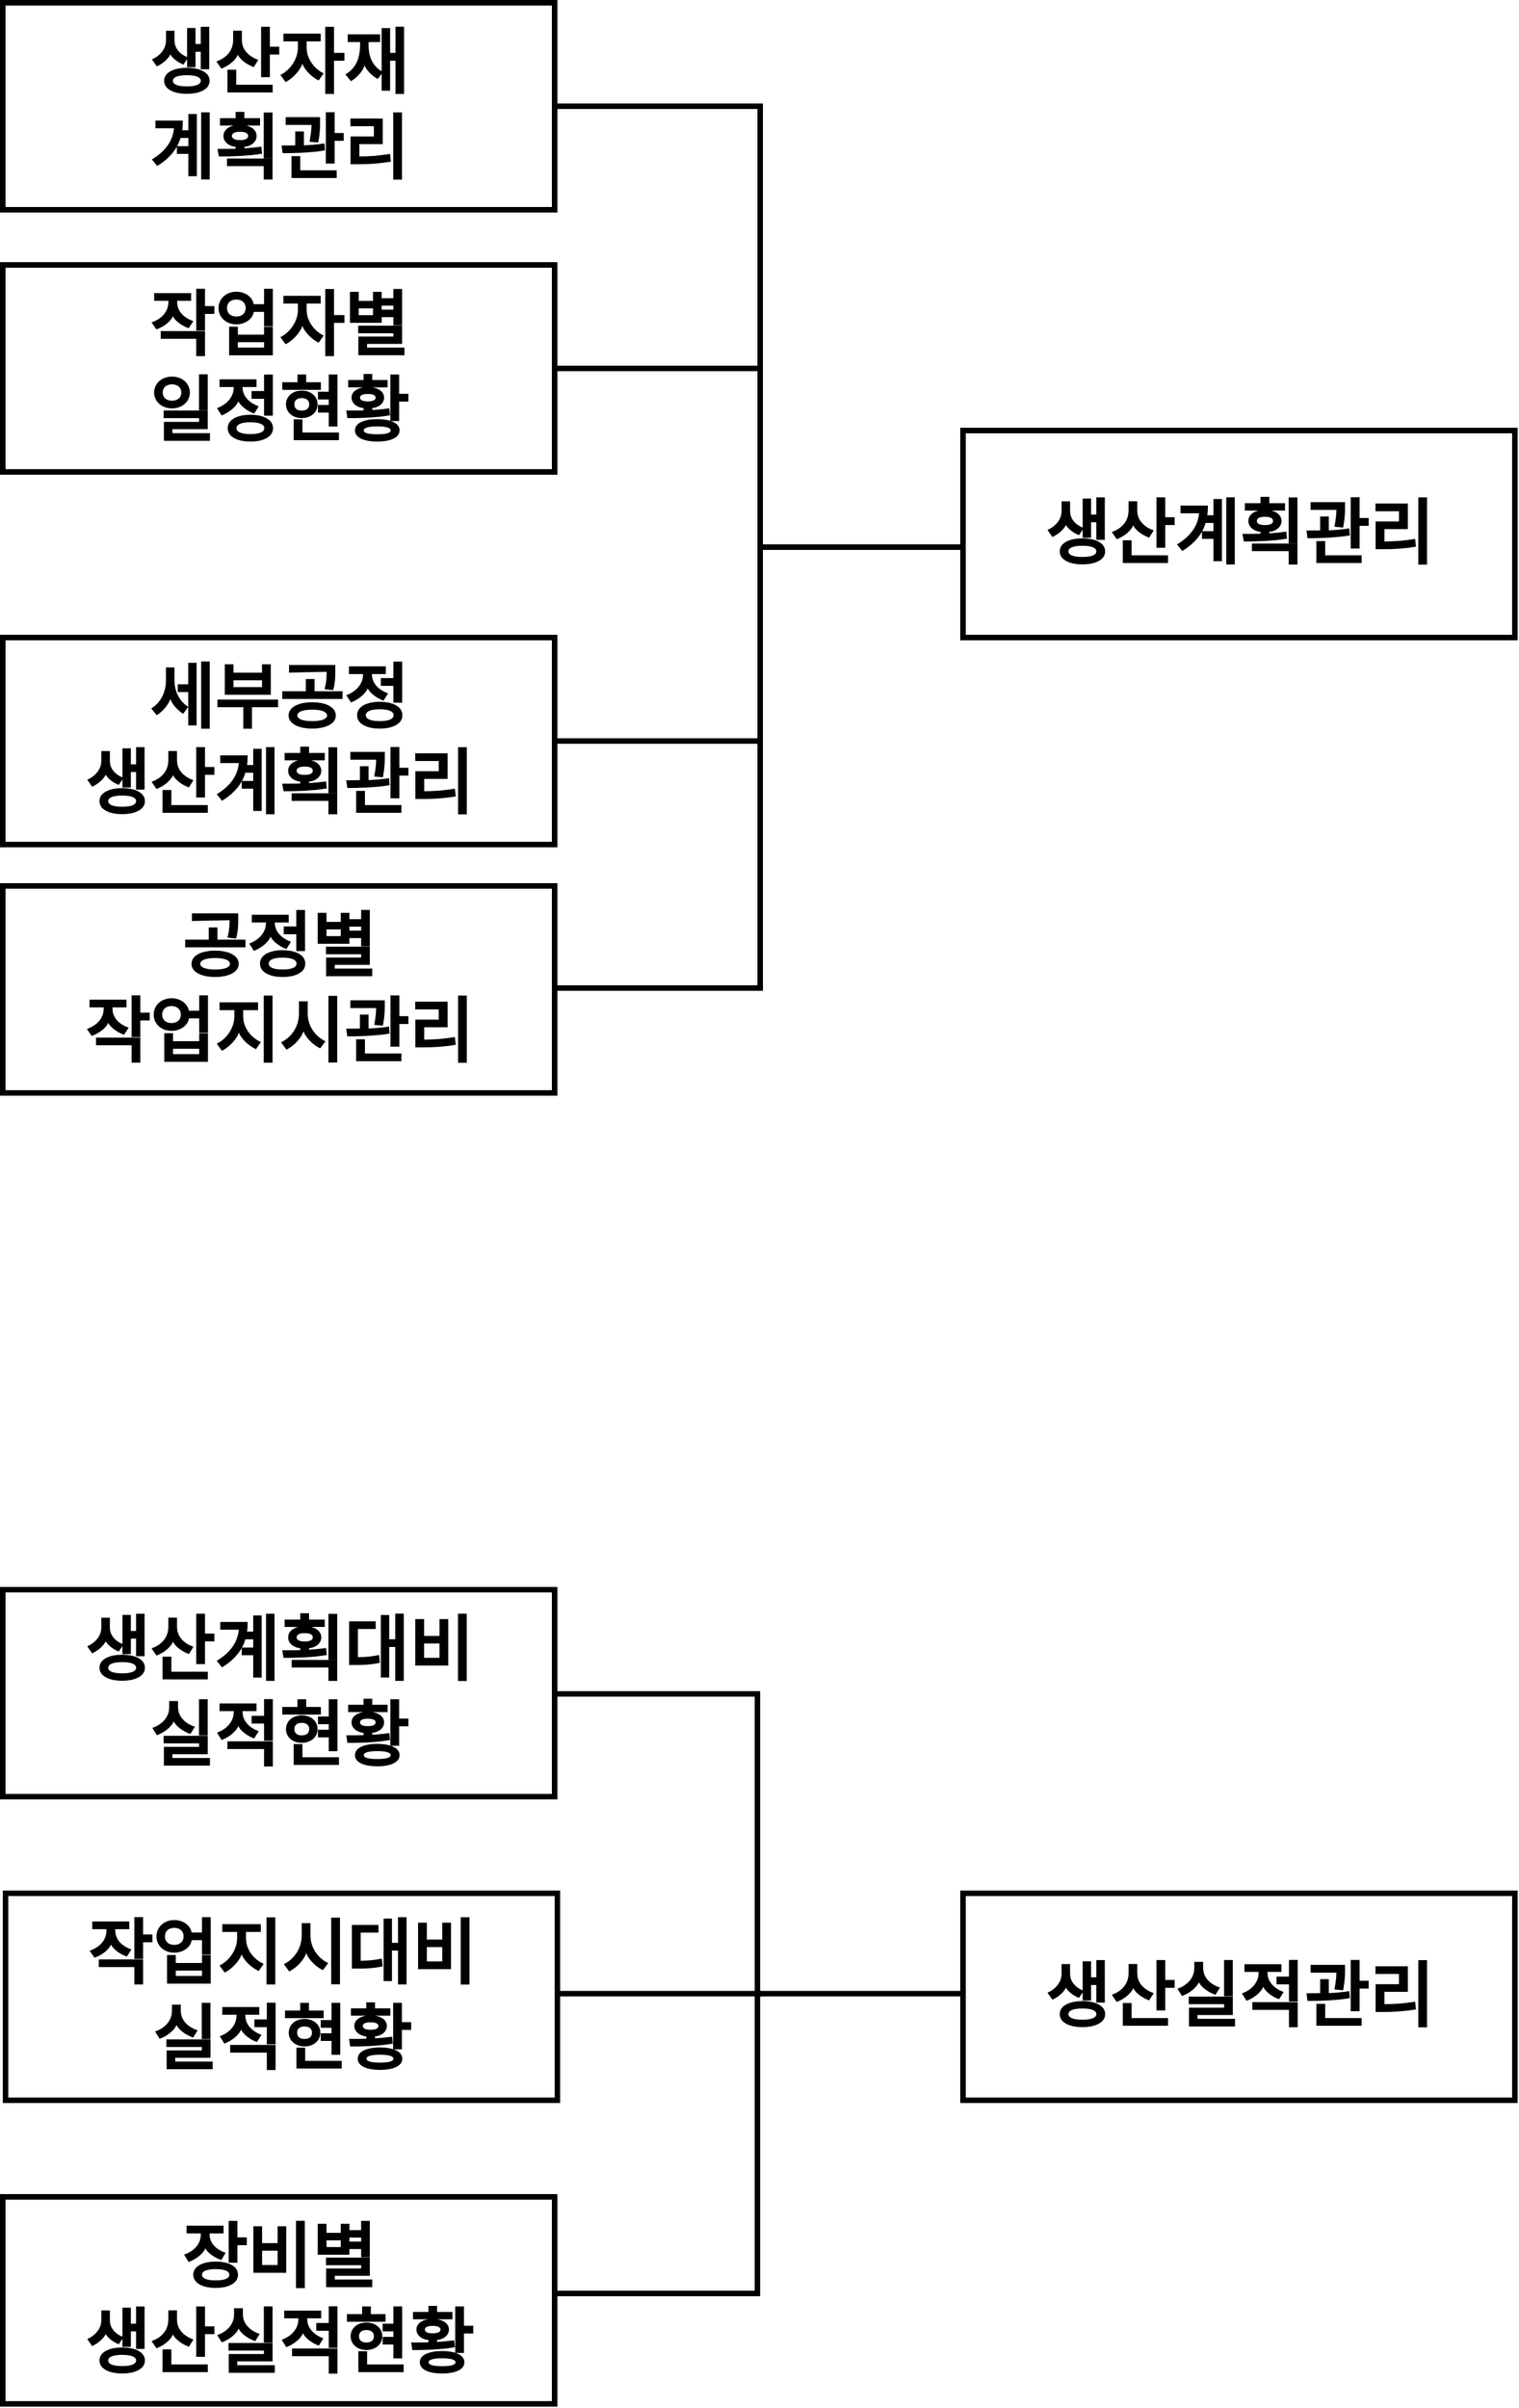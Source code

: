 <mxfile version="23.0.2" type="github">
  <diagram id="prtHgNgQTEPvFCAcTncT" name="Page-1">
    <mxGraphModel dx="-61" dy="2266" grid="1" gridSize="10" guides="1" tooltips="1" connect="1" arrows="1" fold="1" page="1" pageScale="1" pageWidth="827" pageHeight="1169" math="0" shadow="0">
      <root>
        <mxCell id="0" />
        <mxCell id="1" parent="0" />
        <mxCell id="iL0AFEI0iZvd9HKSOmmm-253" value="" style="group" vertex="1" connectable="0" parent="1">
          <mxGeometry x="4410" y="200" width="1096" height="790" as="geometry" />
        </mxCell>
        <mxCell id="iL0AFEI0iZvd9HKSOmmm-239" value="생산계획관리" style="rounded=0;whiteSpace=wrap;html=1;fontSize=51;strokeWidth=4;fontStyle=1" vertex="1" parent="iL0AFEI0iZvd9HKSOmmm-253">
          <mxGeometry x="696" y="310" width="400" height="150" as="geometry" />
        </mxCell>
        <mxCell id="iL0AFEI0iZvd9HKSOmmm-240" value="생산자재&lt;br&gt;계획관리" style="rounded=0;whiteSpace=wrap;html=1;fontSize=51;strokeWidth=4;fontStyle=1" vertex="1" parent="iL0AFEI0iZvd9HKSOmmm-253">
          <mxGeometry width="400" height="150" as="geometry" />
        </mxCell>
        <mxCell id="iL0AFEI0iZvd9HKSOmmm-241" value="세부공정&lt;br&gt;생산계획관리" style="rounded=0;whiteSpace=wrap;html=1;fontSize=51;strokeWidth=4;fontStyle=1" vertex="1" parent="iL0AFEI0iZvd9HKSOmmm-253">
          <mxGeometry y="460" width="400" height="150" as="geometry" />
        </mxCell>
        <mxCell id="iL0AFEI0iZvd9HKSOmmm-242" value="작업자별&lt;br&gt;일정현황" style="rounded=0;whiteSpace=wrap;html=1;fontSize=51;strokeWidth=4;fontStyle=1" vertex="1" parent="iL0AFEI0iZvd9HKSOmmm-253">
          <mxGeometry y="190" width="400" height="150" as="geometry" />
        </mxCell>
        <mxCell id="iL0AFEI0iZvd9HKSOmmm-243" value="공정별&lt;br&gt;작업지시관리" style="rounded=0;whiteSpace=wrap;html=1;fontSize=51;strokeWidth=4;fontStyle=1" vertex="1" parent="iL0AFEI0iZvd9HKSOmmm-253">
          <mxGeometry y="640" width="400" height="150" as="geometry" />
        </mxCell>
        <mxCell id="iL0AFEI0iZvd9HKSOmmm-244" value="" style="strokeWidth=4;html=1;shape=mxgraph.flowchart.annotation_2;align=left;labelPosition=right;pointerEvents=1;rotation=-180;" vertex="1" parent="iL0AFEI0iZvd9HKSOmmm-253">
          <mxGeometry x="402" y="75" width="294" height="639" as="geometry" />
        </mxCell>
        <mxCell id="iL0AFEI0iZvd9HKSOmmm-246" value="" style="line;strokeWidth=4;html=1;" vertex="1" parent="iL0AFEI0iZvd9HKSOmmm-253">
          <mxGeometry x="400" y="260" width="150" height="10" as="geometry" />
        </mxCell>
        <mxCell id="iL0AFEI0iZvd9HKSOmmm-247" value="" style="line;strokeWidth=4;html=1;" vertex="1" parent="iL0AFEI0iZvd9HKSOmmm-253">
          <mxGeometry x="400" y="530" width="150" height="10" as="geometry" />
        </mxCell>
        <mxCell id="iL0AFEI0iZvd9HKSOmmm-254" value="" style="group" vertex="1" connectable="0" parent="1">
          <mxGeometry x="4410" y="1350" width="1096" height="590" as="geometry" />
        </mxCell>
        <mxCell id="iL0AFEI0iZvd9HKSOmmm-238" value="생산실적관리" style="rounded=0;whiteSpace=wrap;html=1;fontSize=51;strokeWidth=4;fontStyle=1" vertex="1" parent="iL0AFEI0iZvd9HKSOmmm-254">
          <mxGeometry x="696" y="220" width="400" height="150" as="geometry" />
        </mxCell>
        <mxCell id="iL0AFEI0iZvd9HKSOmmm-248" value="생산계획대비&lt;br style=&quot;font-size: 51px;&quot;&gt;실적현황" style="rounded=0;whiteSpace=wrap;html=1;fontSize=51;strokeWidth=4;fontStyle=1" vertex="1" parent="iL0AFEI0iZvd9HKSOmmm-254">
          <mxGeometry width="400" height="150" as="geometry" />
        </mxCell>
        <mxCell id="iL0AFEI0iZvd9HKSOmmm-249" value="작업지시대비&lt;br style=&quot;font-size: 51px;&quot;&gt;실적현황" style="rounded=0;whiteSpace=wrap;html=1;fontSize=51;strokeWidth=4;fontStyle=1" vertex="1" parent="iL0AFEI0iZvd9HKSOmmm-254">
          <mxGeometry x="2" y="220" width="400" height="150" as="geometry" />
        </mxCell>
        <mxCell id="iL0AFEI0iZvd9HKSOmmm-250" value="장비별&lt;br style=&quot;font-size: 51px;&quot;&gt;생산실적현황" style="rounded=0;whiteSpace=wrap;html=1;fontSize=51;strokeWidth=4;fontStyle=1" vertex="1" parent="iL0AFEI0iZvd9HKSOmmm-254">
          <mxGeometry y="440" width="400" height="150" as="geometry" />
        </mxCell>
        <mxCell id="iL0AFEI0iZvd9HKSOmmm-251" value="" style="strokeWidth=4;html=1;shape=mxgraph.flowchart.annotation_2;align=left;labelPosition=right;pointerEvents=1;rotation=-180;" vertex="1" parent="iL0AFEI0iZvd9HKSOmmm-254">
          <mxGeometry x="400" y="75.5" width="294" height="434.5" as="geometry" />
        </mxCell>
        <mxCell id="iL0AFEI0iZvd9HKSOmmm-252" value="" style="line;strokeWidth=4;html=1;" vertex="1" parent="iL0AFEI0iZvd9HKSOmmm-254">
          <mxGeometry x="400" y="287.75" width="150" height="10" as="geometry" />
        </mxCell>
      </root>
    </mxGraphModel>
  </diagram>
</mxfile>
